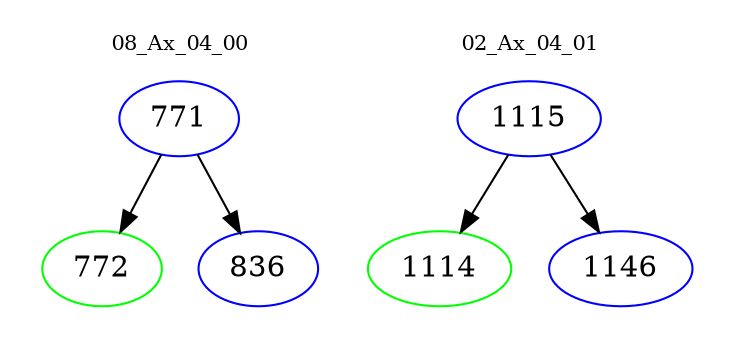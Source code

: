 digraph{
subgraph cluster_0 {
color = white
label = "08_Ax_04_00";
fontsize=10;
T0_771 [label="771", color="blue"]
T0_771 -> T0_772 [color="black"]
T0_772 [label="772", color="green"]
T0_771 -> T0_836 [color="black"]
T0_836 [label="836", color="blue"]
}
subgraph cluster_1 {
color = white
label = "02_Ax_04_01";
fontsize=10;
T1_1115 [label="1115", color="blue"]
T1_1115 -> T1_1114 [color="black"]
T1_1114 [label="1114", color="green"]
T1_1115 -> T1_1146 [color="black"]
T1_1146 [label="1146", color="blue"]
}
}
